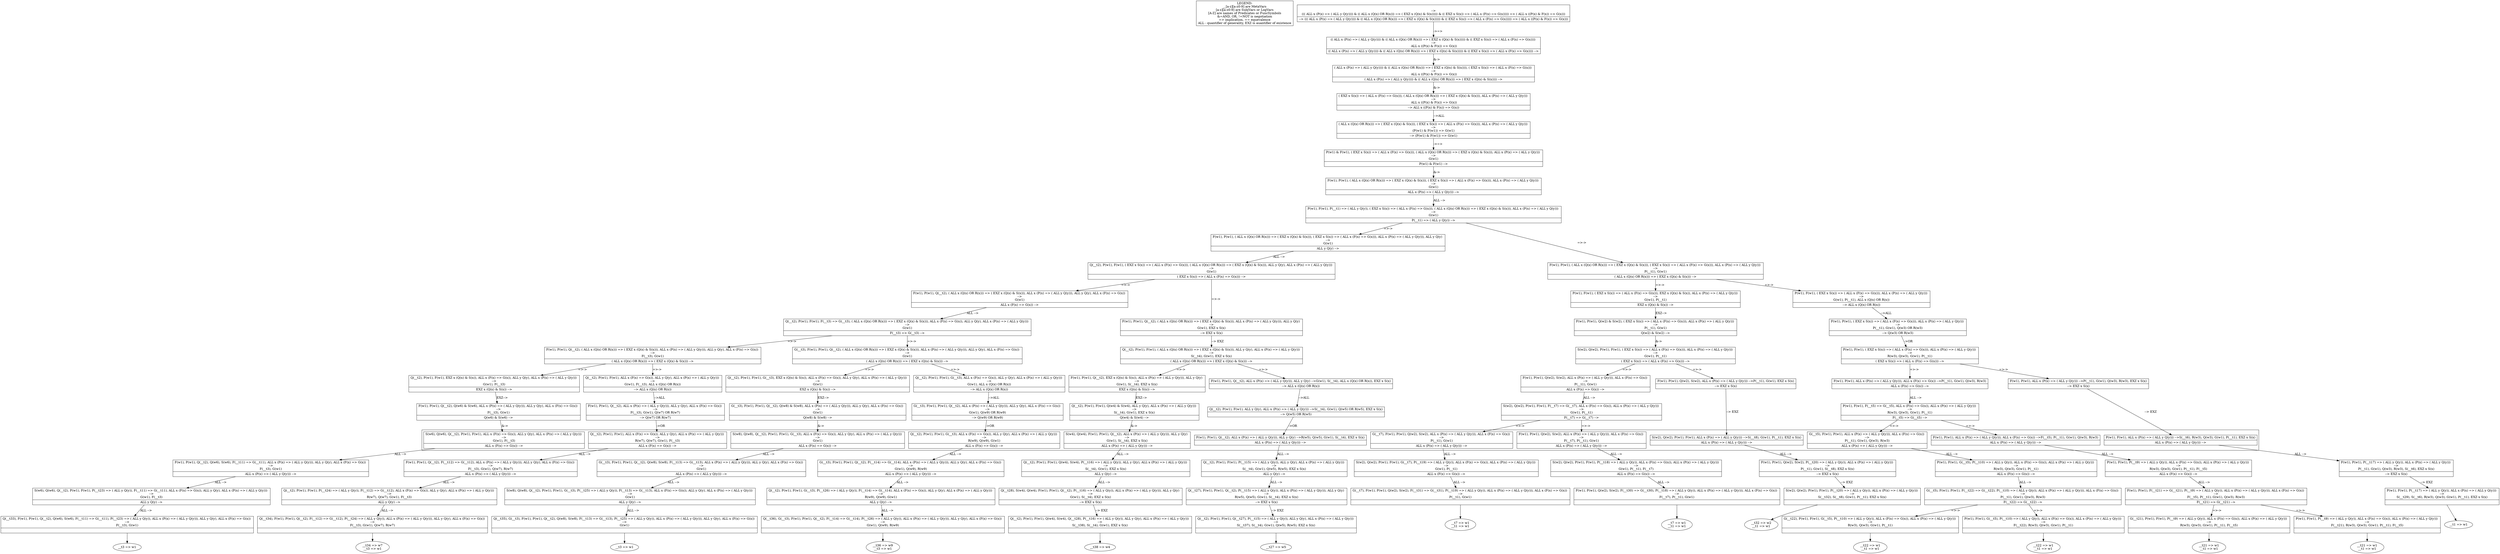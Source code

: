 digraph X {
legend [shape=box,label="LEGEND:\n__[a-z][a-z0-9] are MetaVars\n[a-z][a-z0-9] are SubjVars or LogVars\n[A-Z] are names of Predicates or FuncSymbols\n&=AND, OR, !=NOT is negotiation\n=> implication, == equevalence\nALL - quantifier of generality, EXZ is auantifier of existence"];	100 [label="__t38 => w4\n"]
	99 [label="__t27 => w5\n"]
	98 [label="__t36 => w9\n__t3 => w1\n"]
	97 [label="__t3 => w1\n"]
	96 [label="__t34 => w7\n__t3 => w1\n"]
	95 [label="__t21 => w1\n__t1 => w1\n"]
	94 [label="__t21 => w1\n__t1 => w1\n"]
	93 [label="__t22 => w1\n__t1 => w1\n"]
	92 [label="__t22 => w1\n__t1 => w1\n"]
	91 [label="__t3 => w1\n"]
	90 [label="__t32 => w2\n__t1 => w1\n"]
	89 [label="__t7 => w1\n__t1 => w1\n"]
	88 [label="__t7 => w1\n__t1 => w1\n"]
	87 [label="__t1 => w1\n"]
	86 [shape=record,label="{<seq> Q(__t2), P(w1), F(w1), Q(w4), S(w4), Q(__t28), P(__t16) =\> ( ALL y Q(y)),  ALL y Q(y),  ALL x (P(x) =\> ( ALL y Q(y))) \n--\>\nS(__t38), S(__t4), G(w1),  EXZ x S(x) |<lastfip>  }"];
	86 -> 100 [label=""]
	85 [shape=record,label="{<seq> Q(__t2), P(w1), F(w1), Q(__t27), P(__t15) =\> ( ALL y Q(y)),  ALL y Q(y),  ALL x (P(x) =\> ( ALL y Q(y))) \n--\>\nS(__t37), S(__t4), G(w1), Q(w5), R(w5),  EXZ x S(x) |<lastfip>  }"];
	85 -> 99 [label=""]
	84 [shape=record,label="{<seq> Q(__t36), G(__t3), F(w1), P(w1), Q(__t2), F(__t14) =\> G(__t14), P(__t26) =\> ( ALL y Q(y)),  ALL x (P(x) =\> ( ALL y Q(y))),  ALL y Q(y),  ALL x (F(x) =\> G(x)) \n--\>\nG(w1), Q(w9), R(w9) |<lastfip>  }"];
	84 -> 98 [label=""]
	83 [shape=record,label="{<seq> Q(__t35), G(__t3), F(w1), P(w1), Q(__t2), Q(w8), S(w8), F(__t13) =\> G(__t13), P(__t25) =\> ( ALL y Q(y)),  ALL x (P(x) =\> ( ALL y Q(y))),  ALL y Q(y),  ALL x (F(x) =\> G(x)) \n--\>\nG(w1) |<lastfip>  }"];
	83 -> 97 [label=""]
	82 [shape=record,label="{<seq> Q(__t34), F(w1), P(w1), Q(__t2), F(__t12) =\> G(__t12), P(__t24) =\> ( ALL y Q(y)),  ALL x (P(x) =\> ( ALL y Q(y))),  ALL y Q(y),  ALL x (F(x) =\> G(x)) \n--\>\nF(__t3), G(w1), Q(w7), R(w7) |<lastfip>  }"];
	82 -> 96 [label=""]
	81 [shape=record,label="{<seq> Q(__t33), F(w1), P(w1), Q(__t2), Q(w6), S(w6), F(__t11) =\> G(__t11), P(__t23) =\> ( ALL y Q(y)),  ALL x (P(x) =\> ( ALL y Q(y))),  ALL y Q(y),  ALL x (F(x) =\> G(x)) \n--\>\nF(__t3), G(w1) |<lastfip>  }"];
	81 -> 91 [label=""]
	80 [shape=record,label="{<seq> G(__t22), P(w1), F(w1), G(__t5), P(__t10) =\> ( ALL y Q(y)),  ALL x (F(x) =\> G(x)),  ALL x (P(x) =\> ( ALL y Q(y))) \n--\>\nR(w3), Q(w3), G(w1), P(__t1) |<lastfip>  }"];
	80 -> 92 [label=""]
	79 [shape=record,label="{<seq> P(w1), F(w1), G(__t5), P(__t10) =\> ( ALL y Q(y)),  ALL x (F(x) =\> G(x)),  ALL x (P(x) =\> ( ALL y Q(y))) \n--\>\nF(__t22), R(w3), Q(w3), G(w1), P(__t1) |<lastfip>  }"];
	79 -> 93 [label=""]
	78 [shape=record,label="{<seq> G(__t21), P(w1), F(w1), P(__t9) =\> ( ALL y Q(y)),  ALL x (F(x) =\> G(x)),  ALL x (P(x) =\> ( ALL y Q(y))) \n--\>\nR(w3), Q(w3), G(w1), P(__t1), F(__t5) |<lastfip>  }"];
	78 -> 94 [label=""]
	77 [shape=record,label="{<seq> P(w1), F(w1), P(__t9) =\> ( ALL y Q(y)),  ALL x (F(x) =\> G(x)),  ALL x (P(x) =\> ( ALL y Q(y))) \n--\>\nF(__t21), R(w3), Q(w3), G(w1), P(__t1), F(__t5) |<lastfip>  }"];
	77 -> 95 [label=""]
	76 [shape=record,label="{<seq> S(w2), Q(w2), P(w1), F(w1), P(__t20) =\> ( ALL y Q(y)),  ALL x (P(x) =\> ( ALL y Q(y))) \n--\>\nS(__t32), S(__t8), G(w1), P(__t1),  EXZ x S(x) |<lastfip>  }"];
	76 -> 90 [label=""]
	75 [shape=record,label="{<seq> G(__t7), F(w1), P(w1), Q(w2), S(w2), F(__t31) =\> G(__t31), P(__t19) =\> ( ALL y Q(y)),  ALL x (P(x) =\> ( ALL y Q(y))),  ALL x (F(x) =\> G(x)) \n--\>\nP(__t1), G(w1) |<lastfip>  }"];
	75 -> 89 [label=""]
	74 [shape=record,label="{<seq> F(w1), P(w1), Q(w2), S(w2), F(__t30) =\> G(__t30), P(__t18) =\> ( ALL y Q(y)),  ALL x (P(x) =\> ( ALL y Q(y))),  ALL x (F(x) =\> G(x)) \n--\>\nF(__t7), P(__t1), G(w1) |<lastfip>  }"];
	74 -> 88 [label=""]
	73 [shape=record,label="{<seq> P(w1), F(w1), P(__t17) =\> ( ALL y Q(y)),  ALL x (P(x) =\> ( ALL y Q(y))) \n--\>\nS(__t29), S(__t6), R(w3), Q(w3), G(w1), P(__t1),  EXZ x S(x) |<lastfip>  }"];
	73 -> 87 [label=""]
	72 [shape=record,label="{<seq> Q(__t28), S(w4), Q(w4), F(w1), P(w1), Q(__t2), P(__t16) =\> ( ALL y Q(y)),  ALL x (P(x) =\> ( ALL y Q(y))),  ALL y Q(y) \n--\>\nG(w1), S(__t4),  EXZ x S(x) |<lastfip> --\>  EXZ x S(x) }"];
	72 -> 86 [label="--> EXZ"]
	71 [shape=record,label="{<seq> Q(__t27), F(w1), P(w1), Q(__t2), P(__t15) =\> ( ALL y Q(y)),  ALL x (P(x) =\> ( ALL y Q(y))),  ALL y Q(y) \n--\>\nR(w5), Q(w5), G(w1), S(__t4),  EXZ x S(x) |<lastfip> --\>  EXZ x S(x) }"];
	71 -> 85 [label="--> EXZ"]
	70 [shape=record,label="{<seq> Q(__t2), P(w1), F(w1), G(__t3), P(__t26) =\> ( ALL y Q(y)), F(__t14) =\> G(__t14),  ALL x (F(x) =\> G(x)),  ALL y Q(y),  ALL x (P(x) =\> ( ALL y Q(y))) \n--\>\nR(w9), Q(w9), G(w1) |<lastfip>  ALL y Q(y) --\> }"];
	70 -> 84 [label="ALL -->"]
	69 [shape=record,label="{<seq> S(w8), Q(w8), Q(__t2), P(w1), F(w1), G(__t3), P(__t25) =\> ( ALL y Q(y)), F(__t13) =\> G(__t13),  ALL x (F(x) =\> G(x)),  ALL y Q(y),  ALL x (P(x) =\> ( ALL y Q(y))) \n--\>\nG(w1) |<lastfip>  ALL y Q(y) --\> }"];
	69 -> 83 [label="ALL -->"]
	68 [shape=record,label="{<seq> Q(__t2), P(w1), F(w1), P(__t24) =\> ( ALL y Q(y)), F(__t12) =\> G(__t12),  ALL x (F(x) =\> G(x)),  ALL y Q(y),  ALL x (P(x) =\> ( ALL y Q(y))) \n--\>\nR(w7), Q(w7), G(w1), F(__t3) |<lastfip>  ALL y Q(y) --\> }"];
	68 -> 82 [label="ALL -->"]
	67 [shape=record,label="{<seq> S(w6), Q(w6), Q(__t2), P(w1), F(w1), P(__t23) =\> ( ALL y Q(y)), F(__t11) =\> G(__t11),  ALL x (F(x) =\> G(x)),  ALL y Q(y),  ALL x (P(x) =\> ( ALL y Q(y))) \n--\>\nG(w1), F(__t3) |<lastfip>  ALL y Q(y) --\> }"];
	67 -> 81 [label="ALL -->"]
	66 [shape=record,label="{<seq> G(__t5), F(w1), P(w1), F(__t22) =\> G(__t22), P(__t10) =\> ( ALL y Q(y)),  ALL x (P(x) =\> ( ALL y Q(y))),  ALL x (F(x) =\> G(x)) \n--\>\nP(__t1), G(w1), Q(w3), R(w3) |<lastfip> F(__t22) =\> G(__t22) --\> }"];
	66 -> 80 [label="=>->"]
	66 -> 79 [label="=>->"]
	65 [shape=record,label="{<seq> F(w1), P(w1), F(__t21) =\> G(__t21), P(__t9) =\> ( ALL y Q(y)),  ALL x (P(x) =\> ( ALL y Q(y))),  ALL x (F(x) =\> G(x)) \n--\>\nF(__t5), P(__t1), G(w1), Q(w3), R(w3) |<lastfip> F(__t21) =\> G(__t21) --\> }"];
	65 -> 78 [label="=>->"]
	65 -> 77 [label="=>->"]
	64 [shape=record,label="{<seq> F(w1), P(w1), Q(w2), S(w2), P(__t20) =\> ( ALL y Q(y)),  ALL x (P(x) =\> ( ALL y Q(y))) \n--\>\nP(__t1), G(w1), S(__t8),  EXZ x S(x) |<lastfip> --\>  EXZ x S(x) }"];
	64 -> 76 [label="--> EXZ"]
	63 [shape=record,label="{<seq> S(w2), Q(w2), P(w1), F(w1), G(__t7), P(__t19) =\> ( ALL y Q(y)),  ALL x (F(x) =\> G(x)),  ALL x (P(x) =\> ( ALL y Q(y))) \n--\>\nG(w1), P(__t1) |<lastfip>  ALL x (F(x) =\> G(x)) --\> }"];
	63 -> 75 [label="ALL -->"]
	62 [shape=record,label="{<seq> S(w2), Q(w2), P(w1), F(w1), P(__t18) =\> ( ALL y Q(y)),  ALL x (F(x) =\> G(x)),  ALL x (P(x) =\> ( ALL y Q(y))) \n--\>\nG(w1), P(__t1), F(__t7) |<lastfip>  ALL x (F(x) =\> G(x)) --\> }"];
	62 -> 74 [label="ALL -->"]
	61 [shape=record,label="{<seq> F(w1), P(w1), P(__t17) =\> ( ALL y Q(y)),  ALL x (P(x) =\> ( ALL y Q(y))) \n--\>\nP(__t1), G(w1), Q(w3), R(w3), S(__t6),  EXZ x S(x) |<lastfip> --\>  EXZ x S(x) }"];
	61 -> 73 [label="--> EXZ"]
	60 [shape=record,label="{<seq> Q(__t2), P(w1), F(w1), Q(w4), S(w4), P(__t16) =\> ( ALL y Q(y)),  ALL y Q(y),  ALL x (P(x) =\> ( ALL y Q(y))) \n--\>\nS(__t4), G(w1),  EXZ x S(x) |<lastfip>  ALL y Q(y) --\> }"];
	60 -> 72 [label="ALL -->"]
	59 [shape=record,label="{<seq> Q(__t2), P(w1), F(w1), P(__t15) =\> ( ALL y Q(y)),  ALL y Q(y),  ALL x (P(x) =\> ( ALL y Q(y))) \n--\>\nS(__t4), G(w1), Q(w5), R(w5),  EXZ x S(x) |<lastfip>  ALL y Q(y) --\> }"];
	59 -> 71 [label="ALL -->"]
	58 [shape=record,label="{<seq> G(__t3), F(w1), P(w1), Q(__t2), F(__t14) =\> G(__t14),  ALL x (P(x) =\> ( ALL y Q(y))),  ALL y Q(y),  ALL x (F(x) =\> G(x)) \n--\>\nG(w1), Q(w9), R(w9) |<lastfip>  ALL x (P(x) =\> ( ALL y Q(y))) --\> }"];
	58 -> 70 [label="ALL -->"]
	57 [shape=record,label="{<seq> G(__t3), F(w1), P(w1), Q(__t2), Q(w8), S(w8), F(__t13) =\> G(__t13),  ALL x (P(x) =\> ( ALL y Q(y))),  ALL y Q(y),  ALL x (F(x) =\> G(x)) \n--\>\nG(w1) |<lastfip>  ALL x (P(x) =\> ( ALL y Q(y))) --\> }"];
	57 -> 69 [label="ALL -->"]
	56 [shape=record,label="{<seq> F(w1), P(w1), Q(__t2), F(__t12) =\> G(__t12),  ALL x (P(x) =\> ( ALL y Q(y))),  ALL y Q(y),  ALL x (F(x) =\> G(x)) \n--\>\nF(__t3), G(w1), Q(w7), R(w7) |<lastfip>  ALL x (P(x) =\> ( ALL y Q(y))) --\> }"];
	56 -> 68 [label="ALL -->"]
	55 [shape=record,label="{<seq> F(w1), P(w1), Q(__t2), Q(w6), S(w6), F(__t11) =\> G(__t11),  ALL x (P(x) =\> ( ALL y Q(y))),  ALL y Q(y),  ALL x (F(x) =\> G(x)) \n--\>\nF(__t3), G(w1) |<lastfip>  ALL x (P(x) =\> ( ALL y Q(y))) --\> }"];
	55 -> 67 [label="ALL -->"]
	54 [shape=record,label="{<seq> P(w1), F(w1), G(__t5), P(__t10) =\> ( ALL y Q(y)),  ALL x (F(x) =\> G(x)),  ALL x (P(x) =\> ( ALL y Q(y))) \n--\>\nR(w3), Q(w3), G(w1), P(__t1) |<lastfip>  ALL x (F(x) =\> G(x)) --\> }"];
	54 -> 66 [label="ALL -->"]
	53 [shape=record,label="{<seq> P(w1), F(w1), P(__t9) =\> ( ALL y Q(y)),  ALL x (F(x) =\> G(x)),  ALL x (P(x) =\> ( ALL y Q(y))) \n--\>\nR(w3), Q(w3), G(w1), P(__t1), F(__t5) |<lastfip>  ALL x (F(x) =\> G(x)) --\> }"];
	53 -> 65 [label="ALL -->"]
	subgraph cluster2 {
		52 [shape=record,label="{<seq> G(__t7), F(w1), P(w1), Q(w2), S(w2),  ALL x (P(x) =\> ( ALL y Q(y))),  ALL x (F(x) =\> G(x)) \n--\>\nP(__t1), G(w1) |<lastfip>  ALL x (P(x) =\> ( ALL y Q(y))) --\> }"];
	}
	52 -> 63 [label="ALL -->"]
	subgraph cluster2 {
		51 [shape=record,label="{<seq> F(w1), P(w1), Q(w2), S(w2),  ALL x (P(x) =\> ( ALL y Q(y))),  ALL x (F(x) =\> G(x)) \n--\>\nF(__t7), P(__t1), G(w1) |<lastfip>  ALL x (P(x) =\> ( ALL y Q(y))) --\> }"];
	}
	51 -> 62 [label="ALL -->"]
	subgraph cluster2 {
		50 [shape=record,label="{<seq> G(__t5), F(w1), P(w1),  ALL x (P(x) =\> ( ALL y Q(y))),  ALL x (F(x) =\> G(x)) \n--\>\nP(__t1), G(w1), Q(w3), R(w3) |<lastfip>  ALL x (P(x) =\> ( ALL y Q(y))) --\> }"];
	}
	50 -> 54 [label="ALL -->"]
	subgraph cluster2 {
		49 [shape=record,label="{<seq> F(w1), P(w1),  ALL x (P(x) =\> ( ALL y Q(y))),  ALL x (F(x) =\> G(x)) --\>F(__t5), P(__t1), G(w1), Q(w3), R(w3) |<lastfip>  ALL x (P(x) =\> ( ALL y Q(y))) --\> }"];
	}
	49 -> 53 [label="ALL -->"]
	subgraph cluster2 {
		48 [shape=record,label="{<seq> S(w2), Q(w2), P(w1), F(w1),  ALL x (P(x) =\> ( ALL y Q(y))) --\>S(__t8), G(w1), P(__t1),  EXZ x S(x) |<lastfip>  ALL x (P(x) =\> ( ALL y Q(y))) --\> }"];
	}
	48 -> 64 [label="ALL -->"]
	47 [shape=record,label="{<seq> S(w2), Q(w2), P(w1), F(w1), F(__t7) =\> G(__t7),  ALL x (F(x) =\> G(x)),  ALL x (P(x) =\> ( ALL y Q(y))) \n--\>\nG(w1), P(__t1) |<lastfip> F(__t7) =\> G(__t7) --\> }"];
	47 -> 52 [label="=>->"]
	47 -> 51 [label="=>->"]
	subgraph cluster2 {
		46 [shape=record,label="{<seq> P(w1), F(w1),  ALL x (P(x) =\> ( ALL y Q(y))) --\>S(__t6), R(w3), Q(w3), G(w1), P(__t1),  EXZ x S(x) |<lastfip>  ALL x (P(x) =\> ( ALL y Q(y))) --\> }"];
	}
	46 -> 61 [label="ALL -->"]
	45 [shape=record,label="{<seq> P(w1), F(w1), F(__t5) =\> G(__t5),  ALL x (F(x) =\> G(x)),  ALL x (P(x) =\> ( ALL y Q(y))) \n--\>\nR(w3), Q(w3), G(w1), P(__t1) |<lastfip> F(__t5) =\> G(__t5) --\> }"];
	45 -> 50 [label="=>->"]
	45 -> 49 [label="=>->"]
	subgraph cluster2 {
		44 [shape=record,label="{<seq> S(w6), Q(w6), Q(__t2), P(w1), F(w1),  ALL x (F(x) =\> G(x)),  ALL y Q(y),  ALL x (P(x) =\> ( ALL y Q(y))) \n--\>\nG(w1), F(__t3) |<lastfip>  ALL x (F(x) =\> G(x)) --\> }"];
	}
	44 -> 55 [label="ALL -->"]
	subgraph cluster2 {
		43 [shape=record,label="{<seq> Q(__t2), P(w1), F(w1),  ALL x (F(x) =\> G(x)),  ALL y Q(y),  ALL x (P(x) =\> ( ALL y Q(y))) \n--\>\nR(w7), Q(w7), G(w1), F(__t3) |<lastfip>  ALL x (F(x) =\> G(x)) --\> }"];
	}
	43 -> 56 [label="ALL -->"]
	subgraph cluster2 {
		42 [shape=record,label="{<seq> S(w8), Q(w8), Q(__t2), P(w1), F(w1), G(__t3),  ALL x (F(x) =\> G(x)),  ALL y Q(y),  ALL x (P(x) =\> ( ALL y Q(y))) \n--\>\nG(w1) |<lastfip>  ALL x (F(x) =\> G(x)) --\> }"];
	}
	42 -> 57 [label="ALL -->"]
	subgraph cluster2 {
		41 [shape=record,label="{<seq> Q(__t2), P(w1), F(w1), G(__t3),  ALL x (F(x) =\> G(x)),  ALL y Q(y),  ALL x (P(x) =\> ( ALL y Q(y))) \n--\>\nR(w9), Q(w9), G(w1) |<lastfip>  ALL x (F(x) =\> G(x)) --\> }"];
	}
	41 -> 58 [label="ALL -->"]
	subgraph cluster2 {
		40 [shape=record,label="{<seq> S(w4), Q(w4), F(w1), P(w1), Q(__t2),  ALL x (P(x) =\> ( ALL y Q(y))),  ALL y Q(y) \n--\>\nG(w1), S(__t4),  EXZ x S(x) |<lastfip>  ALL x (P(x) =\> ( ALL y Q(y))) --\> }"];
	}
	40 -> 60 [label="ALL -->"]
	subgraph cluster2 {
		39 [shape=record,label="{<seq> F(w1), P(w1), Q(__t2),  ALL x (P(x) =\> ( ALL y Q(y))),  ALL y Q(y) --\>R(w5), Q(w5), G(w1), S(__t4),  EXZ x S(x) |<lastfip>  ALL x (P(x) =\> ( ALL y Q(y))) --\> }"];
	}
	39 -> 59 [label="ALL -->"]
	38 [shape=record,label="{<seq> G(__t3), F(w1), P(w1), Q(__t2),  ALL x (P(x) =\> ( ALL y Q(y))),  ALL y Q(y),  ALL x (F(x) =\> G(x)) \n--\>\nG(w1), Q(w9) OR R(w9) |<lastfip> --\> Q(w9) OR R(w9) }"];
	38 -> 41 [label="->OR"]
	37 [shape=record,label="{<seq> G(__t3), F(w1), P(w1), Q(__t2), Q(w8) & S(w8),  ALL x (P(x) =\> ( ALL y Q(y))),  ALL y Q(y),  ALL x (F(x) =\> G(x)) \n--\>\nG(w1) |<lastfip> Q(w8) & S(w8) --\> }"];
	37 -> 42 [label="&->"]
	36 [shape=record,label="{<seq> F(w1), P(w1), Q(__t2),  ALL x (P(x) =\> ( ALL y Q(y))),  ALL y Q(y),  ALL x (F(x) =\> G(x)) \n--\>\nF(__t3), G(w1), Q(w7) OR R(w7) |<lastfip> --\> Q(w7) OR R(w7) }"];
	36 -> 43 [label="->OR"]
	35 [shape=record,label="{<seq> F(w1), P(w1), Q(__t2), Q(w6) & S(w6),  ALL x (P(x) =\> ( ALL y Q(y))),  ALL y Q(y),  ALL x (F(x) =\> G(x)) \n--\>\nF(__t3), G(w1) |<lastfip> Q(w6) & S(w6) --\> }"];
	35 -> 44 [label="&->"]
	34 [shape=record,label="{<seq> F(w1), P(w1),  ALL x (P(x) =\> ( ALL y Q(y))),  ALL x (F(x) =\> G(x)) --\>P(__t1), G(w1), Q(w3), R(w3) |<lastfip>  ALL x (F(x) =\> G(x)) --\> }"];
	34 -> 45 [label="ALL -->"]
	33 [shape=record,label="{<seq> F(w1), P(w1),  ALL x (P(x) =\> ( ALL y Q(y))) --\>P(__t1), G(w1), Q(w3), R(w3),  EXZ x S(x) |<lastfip> --\>  EXZ x S(x) }"];
	33 -> 46 [label="--> EXZ"]
	32 [shape=record,label="{<seq> F(w1), P(w1), Q(w2), S(w2),  ALL x (P(x) =\> ( ALL y Q(y))),  ALL x (F(x) =\> G(x)) \n--\>\nP(__t1), G(w1) |<lastfip>  ALL x (F(x) =\> G(x)) --\> }"];
	32 -> 47 [label="ALL -->"]
	31 [shape=record,label="{<seq> F(w1), P(w1), Q(w2), S(w2),  ALL x (P(x) =\> ( ALL y Q(y))) --\>P(__t1), G(w1),  EXZ x S(x) |<lastfip> --\>  EXZ x S(x) }"];
	31 -> 48 [label="--> EXZ"]
	30 [shape=record,label="{<seq> S(w2), Q(w2), P(w1), F(w1), ( EXZ x S(x)) =\> ( ALL x (F(x) =\> G(x))),  ALL x (P(x) =\> ( ALL y Q(y))) \n--\>\nG(w1), P(__t1) |<lastfip> ( EXZ x S(x)) =\> ( ALL x (F(x) =\> G(x))) --\> }"];
	30 -> 32 [label="=>->"]
	30 -> 31 [label="=>->"]
	29 [shape=record,label="{<seq> P(w1), F(w1), ( EXZ x S(x)) =\> ( ALL x (F(x) =\> G(x))),  ALL x (P(x) =\> ( ALL y Q(y))) \n--\>\nR(w3), Q(w3), G(w1), P(__t1) |<lastfip> ( EXZ x S(x)) =\> ( ALL x (F(x) =\> G(x))) --\> }"];
	29 -> 34 [label="=>->"]
	29 -> 33 [label="=>->"]
	28 [shape=record,label="{<seq> Q(__t2), P(w1), F(w1),  EXZ x (Q(x) & S(x)),  ALL x (F(x) =\> G(x)),  ALL y Q(y),  ALL x (P(x) =\> ( ALL y Q(y))) \n--\>\nG(w1), F(__t3) |<lastfip>  EXZ x (Q(x) & S(x)) --\> }"];
	28 -> 35 [label="EXZ-->"]
	27 [shape=record,label="{<seq> Q(__t2), P(w1), F(w1),  ALL x (F(x) =\> G(x)),  ALL y Q(y),  ALL x (P(x) =\> ( ALL y Q(y))) \n--\>\nG(w1), F(__t3),  ALL x (Q(x) OR R(x)) |<lastfip> --\>  ALL x (Q(x) OR R(x)) }"];
	27 -> 36 [label="-->ALL"]
	26 [shape=record,label="{<seq> Q(__t2), P(w1), F(w1), G(__t3),  EXZ x (Q(x) & S(x)),  ALL x (F(x) =\> G(x)),  ALL y Q(y),  ALL x (P(x) =\> ( ALL y Q(y))) \n--\>\nG(w1) |<lastfip>  EXZ x (Q(x) & S(x)) --\> }"];
	26 -> 37 [label="EXZ-->"]
	25 [shape=record,label="{<seq> Q(__t2), P(w1), F(w1), G(__t3),  ALL x (F(x) =\> G(x)),  ALL y Q(y),  ALL x (P(x) =\> ( ALL y Q(y))) \n--\>\nG(w1),  ALL x (Q(x) OR R(x)) |<lastfip> --\>  ALL x (Q(x) OR R(x)) }"];
	25 -> 38 [label="-->ALL"]
	24 [shape=record,label="{<seq> Q(__t2), P(w1), F(w1),  ALL y Q(y),  ALL x (P(x) =\> ( ALL y Q(y))) --\>S(__t4), G(w1), Q(w5) OR R(w5),  EXZ x S(x) |<lastfip> --\> Q(w5) OR R(w5) }"];
	24 -> 39 [label="->OR"]
	23 [shape=record,label="{<seq> Q(__t2), P(w1), F(w1), Q(w4) & S(w4),  ALL y Q(y),  ALL x (P(x) =\> ( ALL y Q(y))) \n--\>\nS(__t4), G(w1),  EXZ x S(x) |<lastfip> Q(w4) & S(w4) --\> }"];
	23 -> 40 [label="&->"]
	22 [shape=record,label="{<seq> F(w1), P(w1), Q(__t2),  EXZ x (Q(x) & S(x)),  ALL x (P(x) =\> ( ALL y Q(y))),  ALL y Q(y) \n--\>\nG(w1), S(__t4),  EXZ x S(x) |<lastfip>  EXZ x (Q(x) & S(x)) --\> }"];
	22 -> 23 [label="EXZ-->"]
	21 [shape=record,label="{<seq> F(w1), P(w1), Q(__t2),  ALL x (P(x) =\> ( ALL y Q(y))),  ALL y Q(y) --\>G(w1), S(__t4),  ALL x (Q(x) OR R(x)),  EXZ x S(x) |<lastfip> --\>  ALL x (Q(x) OR R(x)) }"];
	21 -> 24 [label="-->ALL"]
	20 [shape=record,label="{<seq> G(__t3), F(w1), P(w1), Q(__t2), ( ALL x (Q(x) OR R(x))) =\> ( EXZ x (Q(x) & S(x))),  ALL x (P(x) =\> ( ALL y Q(y))),  ALL y Q(y),  ALL x (F(x) =\> G(x)) \n--\>\nG(w1) |<lastfip> ( ALL x (Q(x) OR R(x))) =\> ( EXZ x (Q(x) & S(x))) --\> }"];
	20 -> 26 [label="=>->"]
	20 -> 25 [label="=>->"]
	19 [shape=record,label="{<seq> F(w1), P(w1), Q(__t2), ( ALL x (Q(x) OR R(x))) =\> ( EXZ x (Q(x) & S(x))),  ALL x (P(x) =\> ( ALL y Q(y))),  ALL y Q(y),  ALL x (F(x) =\> G(x)) \n--\>\nF(__t3), G(w1) |<lastfip> ( ALL x (Q(x) OR R(x))) =\> ( EXZ x (Q(x) & S(x))) --\> }"];
	19 -> 28 [label="=>->"]
	19 -> 27 [label="=>->"]
	18 [shape=record,label="{<seq> F(w1), P(w1), ( EXZ x S(x)) =\> ( ALL x (F(x) =\> G(x))),  ALL x (P(x) =\> ( ALL y Q(y))) \n--\>\nP(__t1), G(w1), Q(w3) OR R(w3) |<lastfip> --\> Q(w3) OR R(w3) }"];
	18 -> 29 [label="->OR"]
	17 [shape=record,label="{<seq> F(w1), P(w1), Q(w2) & S(w2), ( EXZ x S(x)) =\> ( ALL x (F(x) =\> G(x))),  ALL x (P(x) =\> ( ALL y Q(y))) \n--\>\nP(__t1), G(w1) |<lastfip> Q(w2) & S(w2) --\> }"];
	17 -> 30 [label="&->"]
	16 [shape=record,label="{<seq> Q(__t2), P(w1), F(w1), ( ALL x (Q(x) OR R(x))) =\> ( EXZ x (Q(x) & S(x))),  ALL y Q(y),  ALL x (P(x) =\> ( ALL y Q(y))) \n--\>\nS(__t4), G(w1),  EXZ x S(x) |<lastfip> ( ALL x (Q(x) OR R(x))) =\> ( EXZ x (Q(x) & S(x))) --\> }"];
	16 -> 22 [label="=>->"]
	16 -> 21 [label="=>->"]
	15 [shape=record,label="{<seq> Q(__t2), P(w1), F(w1), F(__t3) =\> G(__t3), ( ALL x (Q(x) OR R(x))) =\> ( EXZ x (Q(x) & S(x))),  ALL x (F(x) =\> G(x)),  ALL y Q(y),  ALL x (P(x) =\> ( ALL y Q(y))) \n--\>\nG(w1) |<lastfip> F(__t3) =\> G(__t3) --\> }"];
	15 -> 20 [label="=>->"]
	15 -> 19 [label="=>->"]
	14 [shape=record,label="{<seq> F(w1), P(w1), Q(__t2), ( ALL x (Q(x) OR R(x))) =\> ( EXZ x (Q(x) & S(x))),  ALL x (P(x) =\> ( ALL y Q(y))),  ALL y Q(y),  ALL x (F(x) =\> G(x)) \n--\>\nG(w1) |<lastfip>  ALL x (F(x) =\> G(x)) --\> }"];
	14 -> 15 [label="ALL -->"]
	13 [shape=record,label="{<seq> F(w1), P(w1), Q(__t2), ( ALL x (Q(x) OR R(x))) =\> ( EXZ x (Q(x) & S(x))),  ALL x (P(x) =\> ( ALL y Q(y))),  ALL y Q(y) \n--\>\nG(w1),  EXZ x S(x) |<lastfip> --\>  EXZ x S(x) }"];
	13 -> 16 [label="--> EXZ"]
	12 [shape=record,label="{<seq> P(w1), F(w1), ( EXZ x S(x)) =\> ( ALL x (F(x) =\> G(x))),  EXZ x (Q(x) & S(x)),  ALL x (P(x) =\> ( ALL y Q(y))) \n--\>\nG(w1), P(__t1) |<lastfip>  EXZ x (Q(x) & S(x)) --\> }"];
	12 -> 17 [label="EXZ-->"]
	11 [shape=record,label="{<seq> P(w1), F(w1), ( EXZ x S(x)) =\> ( ALL x (F(x) =\> G(x))),  ALL x (P(x) =\> ( ALL y Q(y))) \n--\>\nG(w1), P(__t1),  ALL x (Q(x) OR R(x)) |<lastfip> --\>  ALL x (Q(x) OR R(x)) }"];
	11 -> 18 [label="-->ALL"]
	10 [shape=record,label="{<seq> Q(__t2), P(w1), F(w1), ( EXZ x S(x)) =\> ( ALL x (F(x) =\> G(x))), ( ALL x (Q(x) OR R(x))) =\> ( EXZ x (Q(x) & S(x))),  ALL y Q(y),  ALL x (P(x) =\> ( ALL y Q(y))) \n--\>\nG(w1) |<lastfip> ( EXZ x S(x)) =\> ( ALL x (F(x) =\> G(x))) --\> }"];
	10 -> 14 [label="=>->"]
	10 -> 13 [label="=>->"]
	9 [shape=record,label="{<seq> F(w1), P(w1), ( ALL x (Q(x) OR R(x))) =\> ( EXZ x (Q(x) & S(x))), ( EXZ x S(x)) =\> ( ALL x (F(x) =\> G(x))),  ALL x (P(x) =\> ( ALL y Q(y))),  ALL y Q(y) \n--\>\nG(w1) |<lastfip>  ALL y Q(y) --\> }"];
	9 -> 10 [label="ALL -->"]
	8 [shape=record,label="{<seq> F(w1), P(w1), ( ALL x (Q(x) OR R(x))) =\> ( EXZ x (Q(x) & S(x))), ( EXZ x S(x)) =\> ( ALL x (F(x) =\> G(x))),  ALL x (P(x) =\> ( ALL y Q(y))) \n--\>\nP(__t1), G(w1) |<lastfip> ( ALL x (Q(x) OR R(x))) =\> ( EXZ x (Q(x) & S(x))) --\> }"];
	8 -> 12 [label="=>->"]
	8 -> 11 [label="=>->"]
	7 [shape=record,label="{<seq> P(w1), F(w1), P(__t1) =\> ( ALL y Q(y)), ( EXZ x S(x)) =\> ( ALL x (F(x) =\> G(x))), ( ALL x (Q(x) OR R(x))) =\> ( EXZ x (Q(x) & S(x))),  ALL x (P(x) =\> ( ALL y Q(y))) \n--\>\nG(w1) |<lastfip> P(__t1) =\> ( ALL y Q(y)) --\> }"];
	7 -> 9 [label="=>->"]
	7 -> 8 [label="=>->"]
	6 [shape=record,label="{<seq> F(w1), P(w1), ( ALL x (Q(x) OR R(x))) =\> ( EXZ x (Q(x) & S(x))), ( EXZ x S(x)) =\> ( ALL x (F(x) =\> G(x))),  ALL x (P(x) =\> ( ALL y Q(y))) \n--\>\nG(w1) |<lastfip>  ALL x (P(x) =\> ( ALL y Q(y))) --\> }"];
	6 -> 7 [label="ALL -->"]
	5 [shape=record,label="{<seq> P(w1) & F(w1), ( EXZ x S(x)) =\> ( ALL x (F(x) =\> G(x))), ( ALL x (Q(x) OR R(x))) =\> ( EXZ x (Q(x) & S(x))),  ALL x (P(x) =\> ( ALL y Q(y))) \n--\>\nG(w1) |<lastfip> P(w1) & F(w1) --\> }"];
	5 -> 6 [label="&->"]
	4 [shape=record,label="{<seq> ( ALL x (Q(x) OR R(x))) =\> ( EXZ x (Q(x) & S(x))), ( EXZ x S(x)) =\> ( ALL x (F(x) =\> G(x))),  ALL x (P(x) =\> ( ALL y Q(y))) \n--\>\n(P(w1) & F(w1)) =\> G(w1) |<lastfip> --\> (P(w1) & F(w1)) =\> G(w1) }"];
	4 -> 5 [label="->=>"]
	3 [shape=record,label="{<seq> ( EXZ x S(x)) =\> ( ALL x (F(x) =\> G(x))), ( ALL x (Q(x) OR R(x))) =\> ( EXZ x (Q(x) & S(x))),  ALL x (P(x) =\> ( ALL y Q(y))) \n--\>\n ALL x ((P(x) & F(x)) =\> G(x)) |<lastfip> --\>  ALL x ((P(x) & F(x)) =\> G(x)) }"];
	3 -> 4 [label="-->ALL"]
	2 [shape=record,label="{<seq> ( ALL x (P(x) =\> ( ALL y Q(y)))) & (( ALL x (Q(x) OR R(x))) =\> ( EXZ x (Q(x) & S(x)))), ( EXZ x S(x)) =\> ( ALL x (F(x) =\> G(x))) \n--\>\n ALL x ((P(x) & F(x)) =\> G(x)) |<lastfip> ( ALL x (P(x) =\> ( ALL y Q(y)))) & (( ALL x (Q(x) OR R(x))) =\> ( EXZ x (Q(x) & S(x)))) --\> }"];
	2 -> 3 [label="&->"]
	1 [shape=record,label="{<seq> (( ALL x (P(x) =\> ( ALL y Q(y)))) & (( ALL x (Q(x) OR R(x))) =\> ( EXZ x (Q(x) & S(x))))) & (( EXZ x S(x)) =\> ( ALL x (F(x) =\> G(x)))) \n--\>\n ALL x ((P(x) & F(x)) =\> G(x)) |<lastfip> (( ALL x (P(x) =\> ( ALL y Q(y)))) & (( ALL x (Q(x) OR R(x))) =\> ( EXZ x (Q(x) & S(x))))) & (( EXZ x S(x)) =\> ( ALL x (F(x) =\> G(x)))) --\> }"];
	1 -> 2 [label="&->"]
	0 [shape=record,label="{<seq>  \n--\>\n((( ALL x (P(x) =\> ( ALL y Q(y)))) & (( ALL x (Q(x) OR R(x))) =\> ( EXZ x (Q(x) & S(x))))) & (( EXZ x S(x)) =\> ( ALL x (F(x) =\> G(x))))) =\> ( ALL x ((P(x) & F(x)) =\> G(x))) |<lastfip> --\> ((( ALL x (P(x) =\> ( ALL y Q(y)))) & (( ALL x (Q(x) OR R(x))) =\> ( EXZ x (Q(x) & S(x))))) & (( EXZ x S(x)) =\> ( ALL x (F(x) =\> G(x))))) =\> ( ALL x ((P(x) & F(x)) =\> G(x))) }"];
	0 -> 1 [label="->=>"]
}
